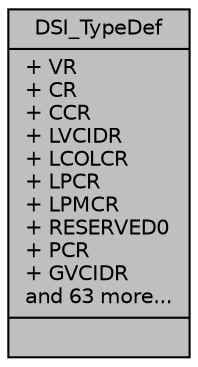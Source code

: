 digraph "DSI_TypeDef"
{
  edge [fontname="Helvetica",fontsize="10",labelfontname="Helvetica",labelfontsize="10"];
  node [fontname="Helvetica",fontsize="10",shape=record];
  Node1 [label="{DSI_TypeDef\n|+ VR\l+ CR\l+ CCR\l+ LVCIDR\l+ LCOLCR\l+ LPCR\l+ LPMCR\l+ RESERVED0\l+ PCR\l+ GVCIDR\land 63 more...\l|}",height=0.2,width=0.4,color="black", fillcolor="grey75", style="filled", fontcolor="black"];
}
